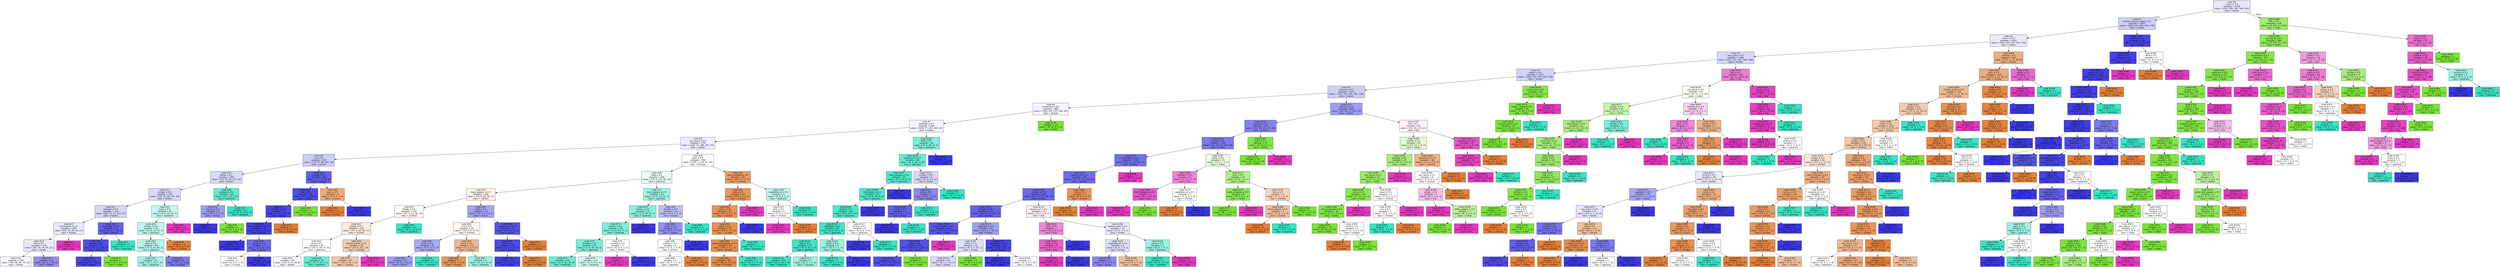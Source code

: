 digraph Tree {
node [shape=box, style="filled", color="black", fontname="helvetica"] ;
edge [fontname="helvetica"] ;
0 [label=<node &#35;0<br/>cumin &le; 0.5<br/>samples = 2298<br/>value = [412, 568, 290, 769, 259]<br/>class = korean>, fillcolor="#e8e8fc"] ;
1 [label=<node &#35;1<br/>roasted_sesame_seed &le; 0.5<br/>samples = 1859<br/>value = [408, 223, 284, 766, 178]<br/>class = korean>, fillcolor="#cfcef9"] ;
0 -> 1 [labeldistance=2.5, labelangle=45, headlabel="True"] ;
2 [label=<node &#35;2<br/>starch &le; 0.5<br/>samples = 1620<br/>value = [403, 223, 279, 539, 176]<br/>class = korean>, fillcolor="#e9e9fc"] ;
1 -> 2 ;
3 [label=<node &#35;3<br/>lime_juice &le; 0.5<br/>samples = 1406<br/>value = [252, 221, 265, 500, 168]<br/>class = korean>, fillcolor="#d7d6fa"] ;
2 -> 3 ;
4 [label=<node &#35;4<br/>yogurt &le; 0.5<br/>samples = 1317<br/>value = [246, 210, 255, 500, 106]<br/>class = korean>, fillcolor="#d2d1f9"] ;
3 -> 4 ;
5 [label=<node &#35;5<br/>cayenne &le; 0.5<br/>samples = 1271<br/>value = [245, 167, 254, 500, 105]<br/>class = korean>, fillcolor="#d0cff9"] ;
4 -> 5 ;
6 [label=<node &#35;6<br/>cardamom &le; 0.5<br/>samples = 868<br/>value = [199, 109, 237, 269, 54]<br/>class = korean>, fillcolor="#f5f5fe"] ;
5 -> 6 ;
7 [label=<node &#35;7<br/>seaweed &le; 0.5<br/>samples = 836<br/>value = [199, 77, 237, 269, 54]<br/>class = korean>, fillcolor="#f5f4fe"] ;
6 -> 7 ;
8 [label=<node &#35;8<br/>soy_sauce &le; 0.5<br/>samples = 770<br/>value = [199, 77, 188, 252, 54]<br/>class = korean>, fillcolor="#ededfd"] ;
7 -> 8 ;
9 [label=<node &#35;9<br/>nut &le; 0.5<br/>samples = 424<br/>value = [79, 77, 69, 165, 34]<br/>class = korean>, fillcolor="#cecef9"] ;
8 -> 9 ;
10 [label=<node &#35;10<br/>barley &le; 0.5<br/>samples = 388<br/>value = [74, 76, 69, 135, 34]<br/>class = korean>, fillcolor="#dadafa"] ;
9 -> 10 ;
11 [label=<node &#35;11<br/>vinegar &le; 0.5<br/>samples = 372<br/>value = [74, 75, 56, 133, 34]<br/>class = korean>, fillcolor="#d9d8fa"] ;
10 -> 11 ;
12 [label=<node &#35;12<br/>soybean &le; 0.5<br/>samples = 319<br/>value = [65, 71, 33, 123, 27]<br/>class = korean>, fillcolor="#d6d5fa"] ;
11 -> 12 ;
13 [label=<node &#35;13<br/>lemongrass &le; 0.5<br/>samples = 285<br/>value = [65, 70, 28, 95, 27]<br/>class = korean>, fillcolor="#e8e8fc"] ;
12 -> 13 ;
14 [label=<node &#35;14<br/>fish &le; 0.5<br/>samples = 279<br/>value = [65, 70, 28, 95, 21]<br/>class = korean>, fillcolor="#e8e7fc"] ;
13 -> 14 ;
15 [label=<node &#35;15<br/>samples = 248<br/>value = [63, 69, 26, 75, 15]<br/>class = korean>, fillcolor="#f8f8fe"] ;
14 -> 15 ;
16 [label=<node &#35;16<br/>samples = 31<br/>value = [2, 1, 2, 20, 6]<br/>class = korean>, fillcolor="#9290f0"] ;
14 -> 16 ;
17 [label=<node &#35;17<br/>samples = 6<br/>value = [0, 0, 0, 0, 6]<br/>class = thai>, fillcolor="#e539c0"] ;
13 -> 17 ;
18 [label=<node &#35;18<br/>enokidake &le; 0.5<br/>samples = 34<br/>value = [0, 1, 5, 28, 0]<br/>class = korean>, fillcolor="#6462ea"] ;
12 -> 18 ;
19 [label=<node &#35;19<br/>pepper &le; 0.5<br/>samples = 31<br/>value = [0, 1, 2, 28, 0]<br/>class = korean>, fillcolor="#504de8"] ;
18 -> 19 ;
20 [label=<node &#35;20<br/>samples = 30<br/>value = [0, 0, 2, 28, 0]<br/>class = korean>, fillcolor="#4a47e7"] ;
19 -> 20 ;
21 [label=<node &#35;21<br/>samples = 1<br/>value = [0, 1, 0, 0, 0]<br/>class = indian>, fillcolor="#7be539"] ;
19 -> 21 ;
22 [label=<node &#35;22<br/>samples = 3<br/>value = [0, 0, 3, 0, 0]<br/>class = japanese>, fillcolor="#39e5c5"] ;
18 -> 22 ;
23 [label=<node &#35;23<br/>bean &le; 0.5<br/>samples = 53<br/>value = [9, 4, 23, 10, 7]<br/>class = japanese>, fillcolor="#c3f7ed"] ;
11 -> 23 ;
24 [label=<node &#35;24<br/>chicken &le; 0.5<br/>samples = 49<br/>value = [9, 4, 23, 10, 3]<br/>class = japanese>, fillcolor="#bdf6ec"] ;
23 -> 24 ;
25 [label=<node &#35;25<br/>pear &le; 0.5<br/>samples = 45<br/>value = [5, 4, 23, 10, 3]<br/>class = japanese>, fillcolor="#b5f5e9"] ;
24 -> 25 ;
26 [label=<node &#35;26<br/>samples = 41<br/>value = [5, 3, 23, 7, 3]<br/>class = japanese>, fillcolor="#a2f3e4"] ;
25 -> 26 ;
27 [label=<node &#35;27<br/>samples = 4<br/>value = [0, 1, 0, 3, 0]<br/>class = korean>, fillcolor="#7d7bee"] ;
25 -> 27 ;
28 [label=<node &#35;28<br/>samples = 4<br/>value = [4, 0, 0, 0, 0]<br/>class = chinese>, fillcolor="#e58139"] ;
24 -> 28 ;
29 [label=<node &#35;29<br/>samples = 4<br/>value = [0, 0, 0, 0, 4]<br/>class = thai>, fillcolor="#e539c0"] ;
23 -> 29 ;
30 [label=<node &#35;30<br/>soybean &le; 0.5<br/>samples = 16<br/>value = [0, 1, 13, 2, 0]<br/>class = japanese>, fillcolor="#63ebd1"] ;
10 -> 30 ;
31 [label=<node &#35;31<br/>walnut &le; 0.5<br/>samples = 3<br/>value = [0, 1, 0, 2, 0]<br/>class = korean>, fillcolor="#9e9cf2"] ;
30 -> 31 ;
32 [label=<node &#35;32<br/>samples = 2<br/>value = [0, 0, 0, 2, 0]<br/>class = korean>, fillcolor="#3c39e5"] ;
31 -> 32 ;
33 [label=<node &#35;33<br/>samples = 1<br/>value = [0, 1, 0, 0, 0]<br/>class = indian>, fillcolor="#7be539"] ;
31 -> 33 ;
34 [label=<node &#35;34<br/>samples = 13<br/>value = [0, 0, 13, 0, 0]<br/>class = japanese>, fillcolor="#39e5c5"] ;
30 -> 34 ;
35 [label=<node &#35;35<br/>chicken &le; 0.5<br/>samples = 36<br/>value = [5, 1, 0, 30, 0]<br/>class = korean>, fillcolor="#625fea"] ;
9 -> 35 ;
36 [label=<node &#35;36<br/>rose &le; 0.5<br/>samples = 32<br/>value = [2, 1, 0, 29, 0]<br/>class = korean>, fillcolor="#504de8"] ;
35 -> 36 ;
37 [label=<node &#35;37<br/>shellfish &le; 0.5<br/>samples = 31<br/>value = [2, 0, 0, 29, 0]<br/>class = korean>, fillcolor="#4947e7"] ;
36 -> 37 ;
38 [label=<node &#35;38<br/>cane_molasses &le; 0.5<br/>samples = 30<br/>value = [1, 0, 0, 29, 0]<br/>class = korean>, fillcolor="#4340e6"] ;
37 -> 38 ;
39 [label=<node &#35;39<br/>samples = 25<br/>value = [0, 0, 0, 25, 0]<br/>class = korean>, fillcolor="#3c39e5"] ;
38 -> 39 ;
40 [label=<node &#35;40<br/>ginger &le; 0.5<br/>samples = 5<br/>value = [1, 0, 0, 4, 0]<br/>class = korean>, fillcolor="#6d6aec"] ;
38 -> 40 ;
41 [label=<node &#35;41<br/>samples = 2<br/>value = [1, 0, 0, 1, 0]<br/>class = chinese>, fillcolor="#ffffff"] ;
40 -> 41 ;
42 [label=<node &#35;42<br/>samples = 3<br/>value = [0, 0, 0, 3, 0]<br/>class = korean>, fillcolor="#3c39e5"] ;
40 -> 42 ;
43 [label=<node &#35;43<br/>samples = 1<br/>value = [1, 0, 0, 0, 0]<br/>class = chinese>, fillcolor="#e58139"] ;
37 -> 43 ;
44 [label=<node &#35;44<br/>samples = 1<br/>value = [0, 1, 0, 0, 0]<br/>class = indian>, fillcolor="#7be539"] ;
36 -> 44 ;
45 [label=<node &#35;45<br/>pear &le; 0.5<br/>samples = 4<br/>value = [3, 0, 0, 1, 0]<br/>class = chinese>, fillcolor="#eeab7b"] ;
35 -> 45 ;
46 [label=<node &#35;46<br/>samples = 3<br/>value = [3, 0, 0, 0, 0]<br/>class = chinese>, fillcolor="#e58139"] ;
45 -> 46 ;
47 [label=<node &#35;47<br/>samples = 1<br/>value = [0, 0, 0, 1, 0]<br/>class = korean>, fillcolor="#3c39e5"] ;
45 -> 47 ;
48 [label=<node &#35;48<br/>pork &le; 0.5<br/>samples = 346<br/>value = [120, 0, 119, 87, 20]<br/>class = chinese>, fillcolor="#fffefe"] ;
8 -> 48 ;
49 [label=<node &#35;49<br/>sake &le; 0.5<br/>samples = 290<br/>value = [75, 0, 112, 85, 18]<br/>class = japanese>, fillcolor="#e5fcf7"] ;
48 -> 49 ;
50 [label=<node &#35;50<br/>black_pepper &le; 0.5<br/>samples = 206<br/>value = [72, 0, 58, 59, 17]<br/>class = chinese>, fillcolor="#fdf4ed"] ;
49 -> 50 ;
51 [label=<node &#35;51<br/>barley &le; 0.5<br/>samples = 152<br/>value = [57, 0, 52, 26, 17]<br/>class = chinese>, fillcolor="#fef9f5"] ;
50 -> 51 ;
52 [label=<node &#35;52<br/>ginger &le; 0.5<br/>samples = 142<br/>value = [57, 0, 42, 26, 17]<br/>class = chinese>, fillcolor="#fbece1"] ;
51 -> 52 ;
53 [label=<node &#35;53<br/>wine &le; 0.5<br/>samples = 84<br/>value = [24, 0, 26, 25, 9]<br/>class = japanese>, fillcolor="#fcfffe"] ;
52 -> 53 ;
54 [label=<node &#35;54<br/>samples = 66<br/>value = [22, 0, 12, 24, 8]<br/>class = korean>, fillcolor="#f6f6fe"] ;
53 -> 54 ;
55 [label=<node &#35;55<br/>samples = 18<br/>value = [2, 0, 14, 1, 1]<br/>class = japanese>, fillcolor="#6aecd4"] ;
53 -> 55 ;
56 [label=<node &#35;56<br/>peanut_butter &le; 0.5<br/>samples = 58<br/>value = [33, 0, 16, 1, 8]<br/>class = chinese>, fillcolor="#f4ccaf"] ;
52 -> 56 ;
57 [label=<node &#35;57<br/>samples = 55<br/>value = [33, 0, 16, 1, 5]<br/>class = chinese>, fillcolor="#f4c8a9"] ;
56 -> 57 ;
58 [label=<node &#35;58<br/>samples = 3<br/>value = [0, 0, 0, 0, 3]<br/>class = thai>, fillcolor="#e539c0"] ;
56 -> 58 ;
59 [label=<node &#35;59<br/>samples = 10<br/>value = [0, 0, 10, 0, 0]<br/>class = japanese>, fillcolor="#39e5c5"] ;
51 -> 59 ;
60 [label=<node &#35;60<br/>beef &le; 0.5<br/>samples = 54<br/>value = [15, 0, 6, 33, 0]<br/>class = korean>, fillcolor="#a5a4f3"] ;
50 -> 60 ;
61 [label=<node &#35;61<br/>rice &le; 0.5<br/>samples = 29<br/>value = [12, 0, 6, 11, 0]<br/>class = chinese>, fillcolor="#fef8f4"] ;
60 -> 61 ;
62 [label=<node &#35;62<br/>onion &le; 0.5<br/>samples = 19<br/>value = [5, 0, 3, 11, 0]<br/>class = korean>, fillcolor="#abaaf4"] ;
61 -> 62 ;
63 [label=<node &#35;63<br/>samples = 17<br/>value = [5, 0, 1, 11, 0]<br/>class = korean>, fillcolor="#9d9cf2"] ;
62 -> 63 ;
64 [label=<node &#35;64<br/>samples = 2<br/>value = [0, 0, 2, 0, 0]<br/>class = japanese>, fillcolor="#39e5c5"] ;
62 -> 64 ;
65 [label=<node &#35;65<br/>carrot &le; 0.5<br/>samples = 10<br/>value = [7, 0, 3, 0, 0]<br/>class = chinese>, fillcolor="#f0b78e"] ;
61 -> 65 ;
66 [label=<node &#35;66<br/>samples = 7<br/>value = [6, 0, 1, 0, 0]<br/>class = chinese>, fillcolor="#e9965a"] ;
65 -> 66 ;
67 [label=<node &#35;67<br/>samples = 3<br/>value = [1, 0, 2, 0, 0]<br/>class = japanese>, fillcolor="#9cf2e2"] ;
65 -> 67 ;
68 [label=<node &#35;68<br/>orange_peel &le; 0.5<br/>samples = 25<br/>value = [3, 0, 0, 22, 0]<br/>class = korean>, fillcolor="#5754e9"] ;
60 -> 68 ;
69 [label=<node &#35;69<br/>leek &le; 0.5<br/>samples = 24<br/>value = [2, 0, 0, 22, 0]<br/>class = korean>, fillcolor="#4e4be7"] ;
68 -> 69 ;
70 [label=<node &#35;70<br/>samples = 23<br/>value = [1, 0, 0, 22, 0]<br/>class = korean>, fillcolor="#4542e6"] ;
69 -> 70 ;
71 [label=<node &#35;71<br/>samples = 1<br/>value = [1, 0, 0, 0, 0]<br/>class = chinese>, fillcolor="#e58139"] ;
69 -> 71 ;
72 [label=<node &#35;72<br/>samples = 1<br/>value = [1, 0, 0, 0, 0]<br/>class = chinese>, fillcolor="#e58139"] ;
68 -> 72 ;
73 [label=<node &#35;73<br/>black_pepper &le; 0.5<br/>samples = 84<br/>value = [3, 0, 54, 26, 1]<br/>class = japanese>, fillcolor="#9ff2e3"] ;
49 -> 73 ;
74 [label=<node &#35;74<br/>lemon &le; 0.5<br/>samples = 71<br/>value = [1, 0, 50, 19, 1]<br/>class = japanese>, fillcolor="#89f0dc"] ;
73 -> 74 ;
75 [label=<node &#35;75<br/>peanut &le; 0.5<br/>samples = 69<br/>value = [1, 0, 50, 17, 1]<br/>class = japanese>, fillcolor="#81eeda"] ;
74 -> 75 ;
76 [label=<node &#35;76<br/>shiitake &le; 0.5<br/>samples = 67<br/>value = [1, 0, 50, 16, 0]<br/>class = japanese>, fillcolor="#7beed8"] ;
75 -> 76 ;
77 [label=<node &#35;77<br/>samples = 53<br/>value = [1, 0, 42, 10, 0]<br/>class = japanese>, fillcolor="#6cecd4"] ;
76 -> 77 ;
78 [label=<node &#35;78<br/>samples = 14<br/>value = [0, 0, 8, 6, 0]<br/>class = japanese>, fillcolor="#cef8f0"] ;
76 -> 78 ;
79 [label=<node &#35;79<br/>mustard &le; 0.5<br/>samples = 2<br/>value = [0, 0, 0, 1, 1]<br/>class = korean>, fillcolor="#ffffff"] ;
75 -> 79 ;
80 [label=<node &#35;80<br/>samples = 1<br/>value = [0, 0, 0, 0, 1]<br/>class = thai>, fillcolor="#e539c0"] ;
79 -> 80 ;
81 [label=<node &#35;81<br/>samples = 1<br/>value = [0, 0, 0, 1, 0]<br/>class = korean>, fillcolor="#3c39e5"] ;
79 -> 81 ;
82 [label=<node &#35;82<br/>samples = 2<br/>value = [0, 0, 0, 2, 0]<br/>class = korean>, fillcolor="#3c39e5"] ;
74 -> 82 ;
83 [label=<node &#35;83<br/>shiitake &le; 0.5<br/>samples = 13<br/>value = [2, 0, 4, 7, 0]<br/>class = korean>, fillcolor="#bebdf6"] ;
73 -> 83 ;
84 [label=<node &#35;84<br/>onion &le; 0.5<br/>samples = 11<br/>value = [2, 0, 2, 7, 0]<br/>class = korean>, fillcolor="#9391f1"] ;
83 -> 84 ;
85 [label=<node &#35;85<br/>scallion &le; 0.5<br/>samples = 6<br/>value = [2, 0, 2, 2, 0]<br/>class = chinese>, fillcolor="#ffffff"] ;
84 -> 85 ;
86 [label=<node &#35;86<br/>samples = 4<br/>value = [0, 0, 2, 2, 0]<br/>class = japanese>, fillcolor="#ffffff"] ;
85 -> 86 ;
87 [label=<node &#35;87<br/>samples = 2<br/>value = [2, 0, 0, 0, 0]<br/>class = chinese>, fillcolor="#e58139"] ;
85 -> 87 ;
88 [label=<node &#35;88<br/>samples = 5<br/>value = [0, 0, 0, 5, 0]<br/>class = korean>, fillcolor="#3c39e5"] ;
84 -> 88 ;
89 [label=<node &#35;89<br/>samples = 2<br/>value = [0, 0, 2, 0, 0]<br/>class = japanese>, fillcolor="#39e5c5"] ;
83 -> 89 ;
90 [label=<node &#35;90<br/>cane_molasses &le; 0.5<br/>samples = 56<br/>value = [45, 0, 7, 2, 2]<br/>class = chinese>, fillcolor="#eb9d65"] ;
48 -> 90 ;
91 [label=<node &#35;91<br/>crab &le; 0.5<br/>samples = 52<br/>value = [44, 0, 5, 2, 1]<br/>class = chinese>, fillcolor="#e9965b"] ;
90 -> 91 ;
92 [label=<node &#35;92<br/>raisin &le; 0.5<br/>samples = 51<br/>value = [44, 0, 5, 2, 0]<br/>class = chinese>, fillcolor="#e99457"] ;
91 -> 92 ;
93 [label=<node &#35;93<br/>squid &le; 0.5<br/>samples = 50<br/>value = [44, 0, 5, 1, 0]<br/>class = chinese>, fillcolor="#e89253"] ;
92 -> 93 ;
94 [label=<node &#35;94<br/>green_bell_pepper &le; 0.5<br/>samples = 49<br/>value = [44, 0, 4, 1, 0]<br/>class = chinese>, fillcolor="#e88f4f"] ;
93 -> 94 ;
95 [label=<node &#35;95<br/>samples = 48<br/>value = [44, 0, 3, 1, 0]<br/>class = chinese>, fillcolor="#e78c4b"] ;
94 -> 95 ;
96 [label=<node &#35;96<br/>samples = 1<br/>value = [0, 0, 1, 0, 0]<br/>class = japanese>, fillcolor="#39e5c5"] ;
94 -> 96 ;
97 [label=<node &#35;97<br/>samples = 1<br/>value = [0, 0, 1, 0, 0]<br/>class = japanese>, fillcolor="#39e5c5"] ;
93 -> 97 ;
98 [label=<node &#35;98<br/>samples = 1<br/>value = [0, 0, 0, 1, 0]<br/>class = korean>, fillcolor="#3c39e5"] ;
92 -> 98 ;
99 [label=<node &#35;99<br/>samples = 1<br/>value = [0, 0, 0, 0, 1]<br/>class = thai>, fillcolor="#e539c0"] ;
91 -> 99 ;
100 [label=<node &#35;100<br/>vegetable_oil &le; 0.5<br/>samples = 4<br/>value = [1, 0, 2, 0, 1]<br/>class = japanese>, fillcolor="#bdf6ec"] ;
90 -> 100 ;
101 [label=<node &#35;101<br/>wine &le; 0.5<br/>samples = 2<br/>value = [1, 0, 0, 0, 1]<br/>class = chinese>, fillcolor="#ffffff"] ;
100 -> 101 ;
102 [label=<node &#35;102<br/>samples = 1<br/>value = [0, 0, 0, 0, 1]<br/>class = thai>, fillcolor="#e539c0"] ;
101 -> 102 ;
103 [label=<node &#35;103<br/>samples = 1<br/>value = [1, 0, 0, 0, 0]<br/>class = chinese>, fillcolor="#e58139"] ;
101 -> 103 ;
104 [label=<node &#35;104<br/>samples = 2<br/>value = [0, 0, 2, 0, 0]<br/>class = japanese>, fillcolor="#39e5c5"] ;
100 -> 104 ;
105 [label=<node &#35;105<br/>beef &le; 0.5<br/>samples = 66<br/>value = [0, 0, 49, 17, 0]<br/>class = japanese>, fillcolor="#7eeed9"] ;
7 -> 105 ;
106 [label=<node &#35;106<br/>sesame_oil &le; 0.5<br/>samples = 60<br/>value = [0, 0, 49, 11, 0]<br/>class = japanese>, fillcolor="#65ebd2"] ;
105 -> 106 ;
107 [label=<node &#35;107<br/>black_pepper &le; 0.5<br/>samples = 51<br/>value = [0, 0, 45, 6, 0]<br/>class = japanese>, fillcolor="#53e8cd"] ;
106 -> 107 ;
108 [label=<node &#35;108<br/>black_bean &le; 0.5<br/>samples = 50<br/>value = [0, 0, 45, 5, 0]<br/>class = japanese>, fillcolor="#4fe8cb"] ;
107 -> 108 ;
109 [label=<node &#35;109<br/>wheat &le; 0.5<br/>samples = 49<br/>value = [0, 0, 45, 4, 0]<br/>class = japanese>, fillcolor="#4be7ca"] ;
108 -> 109 ;
110 [label=<node &#35;110<br/>vegetable &le; 0.5<br/>samples = 45<br/>value = [0, 0, 43, 2, 0]<br/>class = japanese>, fillcolor="#42e6c8"] ;
109 -> 110 ;
111 [label=<node &#35;111<br/>kelp &le; 0.5<br/>samples = 42<br/>value = [0, 0, 41, 1, 0]<br/>class = japanese>, fillcolor="#3ee6c6"] ;
110 -> 111 ;
112 [label=<node &#35;112<br/>samples = 39<br/>value = [0, 0, 39, 0, 0]<br/>class = japanese>, fillcolor="#39e5c5"] ;
111 -> 112 ;
113 [label=<node &#35;113<br/>samples = 3<br/>value = [0, 0, 2, 1, 0]<br/>class = japanese>, fillcolor="#9cf2e2"] ;
111 -> 113 ;
114 [label=<node &#35;114<br/>radish &le; 0.5<br/>samples = 3<br/>value = [0, 0, 2, 1, 0]<br/>class = japanese>, fillcolor="#9cf2e2"] ;
110 -> 114 ;
115 [label=<node &#35;115<br/>samples = 2<br/>value = [0, 0, 2, 0, 0]<br/>class = japanese>, fillcolor="#39e5c5"] ;
114 -> 115 ;
116 [label=<node &#35;116<br/>samples = 1<br/>value = [0, 0, 0, 1, 0]<br/>class = korean>, fillcolor="#3c39e5"] ;
114 -> 116 ;
117 [label=<node &#35;117<br/>shrimp &le; 0.5<br/>samples = 4<br/>value = [0, 0, 2, 2, 0]<br/>class = japanese>, fillcolor="#ffffff"] ;
109 -> 117 ;
118 [label=<node &#35;118<br/>samples = 2<br/>value = [0, 0, 0, 2, 0]<br/>class = korean>, fillcolor="#3c39e5"] ;
117 -> 118 ;
119 [label=<node &#35;119<br/>samples = 2<br/>value = [0, 0, 2, 0, 0]<br/>class = japanese>, fillcolor="#39e5c5"] ;
117 -> 119 ;
120 [label=<node &#35;120<br/>samples = 1<br/>value = [0, 0, 0, 1, 0]<br/>class = korean>, fillcolor="#3c39e5"] ;
108 -> 120 ;
121 [label=<node &#35;121<br/>samples = 1<br/>value = [0, 0, 0, 1, 0]<br/>class = korean>, fillcolor="#3c39e5"] ;
107 -> 121 ;
122 [label=<node &#35;122<br/>scallion &le; 0.5<br/>samples = 9<br/>value = [0, 0, 4, 5, 0]<br/>class = korean>, fillcolor="#d8d7fa"] ;
106 -> 122 ;
123 [label=<node &#35;123<br/>wine &le; 0.5<br/>samples = 7<br/>value = [0, 0, 2, 5, 0]<br/>class = korean>, fillcolor="#8a88ef"] ;
122 -> 123 ;
124 [label=<node &#35;124<br/>carrot &le; 0.5<br/>samples = 6<br/>value = [0, 0, 1, 5, 0]<br/>class = korean>, fillcolor="#6361ea"] ;
123 -> 124 ;
125 [label=<node &#35;125<br/>samples = 5<br/>value = [0, 0, 0, 5, 0]<br/>class = korean>, fillcolor="#3c39e5"] ;
124 -> 125 ;
126 [label=<node &#35;126<br/>samples = 1<br/>value = [0, 0, 1, 0, 0]<br/>class = japanese>, fillcolor="#39e5c5"] ;
124 -> 126 ;
127 [label=<node &#35;127<br/>samples = 1<br/>value = [0, 0, 1, 0, 0]<br/>class = japanese>, fillcolor="#39e5c5"] ;
123 -> 127 ;
128 [label=<node &#35;128<br/>samples = 2<br/>value = [0, 0, 2, 0, 0]<br/>class = japanese>, fillcolor="#39e5c5"] ;
122 -> 128 ;
129 [label=<node &#35;129<br/>samples = 6<br/>value = [0, 0, 0, 6, 0]<br/>class = korean>, fillcolor="#3c39e5"] ;
105 -> 129 ;
130 [label=<node &#35;130<br/>samples = 32<br/>value = [0, 32, 0, 0, 0]<br/>class = indian>, fillcolor="#7be539"] ;
6 -> 130 ;
131 [label=<node &#35;131<br/>cilantro &le; 0.5<br/>samples = 403<br/>value = [46, 58, 17, 231, 51]<br/>class = korean>, fillcolor="#9d9cf2"] ;
5 -> 131 ;
132 [label=<node &#35;132<br/>turmeric &le; 0.5<br/>samples = 347<br/>value = [32, 39, 15, 231, 30]<br/>class = korean>, fillcolor="#8584ef"] ;
131 -> 132 ;
133 [label=<node &#35;133<br/>tomato &le; 0.5<br/>samples = 330<br/>value = [32, 23, 15, 231, 29]<br/>class = korean>, fillcolor="#7d7bee"] ;
132 -> 133 ;
134 [label=<node &#35;134<br/>lemongrass &le; 0.5<br/>samples = 309<br/>value = [29, 14, 14, 230, 22]<br/>class = korean>, fillcolor="#7371ec"] ;
133 -> 134 ;
135 [label=<node &#35;135<br/>peanut_oil &le; 0.5<br/>samples = 302<br/>value = [29, 14, 14, 230, 15]<br/>class = korean>, fillcolor="#6f6dec"] ;
134 -> 135 ;
136 [label=<node &#35;136<br/>chicken &le; 0.5<br/>samples = 295<br/>value = [23, 14, 14, 230, 14]<br/>class = korean>, fillcolor="#6b68eb"] ;
135 -> 136 ;
137 [label=<node &#35;137<br/>vinegar &le; 0.5<br/>samples = 276<br/>value = [20, 14, 11, 224, 7]<br/>class = korean>, fillcolor="#6461ea"] ;
136 -> 137 ;
138 [label=<node &#35;138<br/>peanut_butter &le; 0.5<br/>samples = 224<br/>value = [10, 10, 4, 194, 6]<br/>class = korean>, fillcolor="#5755e9"] ;
137 -> 138 ;
139 [label=<node &#35;139<br/>seed &le; 0.5<br/>samples = 221<br/>value = [10, 10, 4, 194, 3]<br/>class = korean>, fillcolor="#5552e8"] ;
138 -> 139 ;
140 [label=<node &#35;140<br/>samples = 218<br/>value = [10, 7, 4, 194, 3]<br/>class = korean>, fillcolor="#5250e8"] ;
139 -> 140 ;
141 [label=<node &#35;141<br/>samples = 3<br/>value = [0, 3, 0, 0, 0]<br/>class = indian>, fillcolor="#7be539"] ;
139 -> 141 ;
142 [label=<node &#35;142<br/>samples = 3<br/>value = [0, 0, 0, 0, 3]<br/>class = thai>, fillcolor="#e539c0"] ;
138 -> 142 ;
143 [label=<node &#35;143<br/>vegetable &le; 0.5<br/>samples = 52<br/>value = [10, 4, 7, 30, 1]<br/>class = korean>, fillcolor="#a2a1f3"] ;
137 -> 143 ;
144 [label=<node &#35;144<br/>raisin &le; 0.5<br/>samples = 34<br/>value = [9, 4, 7, 13, 1]<br/>class = korean>, fillcolor="#e0dffb"] ;
143 -> 144 ;
145 [label=<node &#35;145<br/>samples = 31<br/>value = [9, 1, 7, 13, 1]<br/>class = korean>, fillcolor="#dcdbfa"] ;
144 -> 145 ;
146 [label=<node &#35;146<br/>samples = 3<br/>value = [0, 3, 0, 0, 0]<br/>class = indian>, fillcolor="#7be539"] ;
144 -> 146 ;
147 [label=<node &#35;147<br/>mushroom &le; 0.5<br/>samples = 18<br/>value = [1, 0, 0, 17, 0]<br/>class = korean>, fillcolor="#4745e7"] ;
143 -> 147 ;
148 [label=<node &#35;148<br/>samples = 16<br/>value = [0, 0, 0, 16, 0]<br/>class = korean>, fillcolor="#3c39e5"] ;
147 -> 148 ;
149 [label=<node &#35;149<br/>samples = 2<br/>value = [1, 0, 0, 1, 0]<br/>class = chinese>, fillcolor="#ffffff"] ;
147 -> 149 ;
150 [label=<node &#35;150<br/>sesame_oil &le; 0.5<br/>samples = 19<br/>value = [3, 0, 3, 6, 7]<br/>class = thai>, fillcolor="#fdf0fa"] ;
136 -> 150 ;
151 [label=<node &#35;151<br/>sake &le; 0.5<br/>samples = 7<br/>value = [0, 0, 0, 2, 5]<br/>class = thai>, fillcolor="#ef88d9"] ;
150 -> 151 ;
152 [label=<node &#35;152<br/>meat &le; 0.5<br/>samples = 6<br/>value = [0, 0, 0, 1, 5]<br/>class = thai>, fillcolor="#ea61cd"] ;
151 -> 152 ;
153 [label=<node &#35;153<br/>samples = 5<br/>value = [0, 0, 0, 0, 5]<br/>class = thai>, fillcolor="#e539c0"] ;
152 -> 153 ;
154 [label=<node &#35;154<br/>samples = 1<br/>value = [0, 0, 0, 1, 0]<br/>class = korean>, fillcolor="#3c39e5"] ;
152 -> 154 ;
155 [label=<node &#35;155<br/>samples = 1<br/>value = [0, 0, 0, 1, 0]<br/>class = korean>, fillcolor="#3c39e5"] ;
151 -> 155 ;
156 [label=<node &#35;156<br/>sesame_seed &le; 0.5<br/>samples = 12<br/>value = [3, 0, 3, 4, 2]<br/>class = korean>, fillcolor="#e9e9fc"] ;
150 -> 156 ;
157 [label=<node &#35;157<br/>vegetable_oil &le; 0.5<br/>samples = 9<br/>value = [3, 0, 1, 4, 1]<br/>class = korean>, fillcolor="#dedefb"] ;
156 -> 157 ;
158 [label=<node &#35;158<br/>samples = 6<br/>value = [1, 0, 0, 4, 1]<br/>class = korean>, fillcolor="#8a88ef"] ;
157 -> 158 ;
159 [label=<node &#35;159<br/>samples = 3<br/>value = [2, 0, 1, 0, 0]<br/>class = chinese>, fillcolor="#f2c09c"] ;
157 -> 159 ;
160 [label=<node &#35;160<br/>carrot &le; 0.5<br/>samples = 3<br/>value = [0, 0, 2, 0, 1]<br/>class = japanese>, fillcolor="#9cf2e2"] ;
156 -> 160 ;
161 [label=<node &#35;161<br/>samples = 2<br/>value = [0, 0, 2, 0, 0]<br/>class = japanese>, fillcolor="#39e5c5"] ;
160 -> 161 ;
162 [label=<node &#35;162<br/>samples = 1<br/>value = [0, 0, 0, 0, 1]<br/>class = thai>, fillcolor="#e539c0"] ;
160 -> 162 ;
163 [label=<node &#35;163<br/>milk &le; 0.5<br/>samples = 7<br/>value = [6, 0, 0, 0, 1]<br/>class = chinese>, fillcolor="#e9965a"] ;
135 -> 163 ;
164 [label=<node &#35;164<br/>samples = 6<br/>value = [6, 0, 0, 0, 0]<br/>class = chinese>, fillcolor="#e58139"] ;
163 -> 164 ;
165 [label=<node &#35;165<br/>samples = 1<br/>value = [0, 0, 0, 0, 1]<br/>class = thai>, fillcolor="#e539c0"] ;
163 -> 165 ;
166 [label=<node &#35;166<br/>samples = 7<br/>value = [0, 0, 0, 0, 7]<br/>class = thai>, fillcolor="#e539c0"] ;
134 -> 166 ;
167 [label=<node &#35;167<br/>onion &le; 0.5<br/>samples = 21<br/>value = [3, 9, 1, 1, 7]<br/>class = indian>, fillcolor="#ecfbe3"] ;
133 -> 167 ;
168 [label=<node &#35;168<br/>soybean &le; 0.5<br/>samples = 9<br/>value = [1, 1, 0, 1, 6]<br/>class = thai>, fillcolor="#ef83d8"] ;
167 -> 168 ;
169 [label=<node &#35;169<br/>black_pepper &le; 0.5<br/>samples = 7<br/>value = [0, 1, 0, 0, 6]<br/>class = thai>, fillcolor="#e95acb"] ;
168 -> 169 ;
170 [label=<node &#35;170<br/>samples = 6<br/>value = [0, 0, 0, 0, 6]<br/>class = thai>, fillcolor="#e539c0"] ;
169 -> 170 ;
171 [label=<node &#35;171<br/>samples = 1<br/>value = [0, 1, 0, 0, 0]<br/>class = indian>, fillcolor="#7be539"] ;
169 -> 171 ;
172 [label=<node &#35;172<br/>vegetable_oil &le; 0.5<br/>samples = 2<br/>value = [1, 0, 0, 1, 0]<br/>class = chinese>, fillcolor="#ffffff"] ;
168 -> 172 ;
173 [label=<node &#35;173<br/>samples = 1<br/>value = [1, 0, 0, 0, 0]<br/>class = chinese>, fillcolor="#e58139"] ;
172 -> 173 ;
174 [label=<node &#35;174<br/>samples = 1<br/>value = [0, 0, 0, 1, 0]<br/>class = korean>, fillcolor="#3c39e5"] ;
172 -> 174 ;
175 [label=<node &#35;175<br/>corn &le; 0.5<br/>samples = 12<br/>value = [2, 8, 1, 0, 1]<br/>class = indian>, fillcolor="#b0ef88"] ;
167 -> 175 ;
176 [label=<node &#35;176<br/>cane_molasses &le; 0.5<br/>samples = 8<br/>value = [0, 7, 0, 0, 1]<br/>class = indian>, fillcolor="#8ee955"] ;
175 -> 176 ;
177 [label=<node &#35;177<br/>samples = 7<br/>value = [0, 7, 0, 0, 0]<br/>class = indian>, fillcolor="#7be539"] ;
176 -> 177 ;
178 [label=<node &#35;178<br/>samples = 1<br/>value = [0, 0, 0, 0, 1]<br/>class = thai>, fillcolor="#e539c0"] ;
176 -> 178 ;
179 [label=<node &#35;179<br/>lime &le; 0.5<br/>samples = 4<br/>value = [2, 1, 1, 0, 0]<br/>class = chinese>, fillcolor="#f6d5bd"] ;
175 -> 179 ;
180 [label=<node &#35;180<br/>black_pepper &le; 0.5<br/>samples = 3<br/>value = [2, 0, 1, 0, 0]<br/>class = chinese>, fillcolor="#f2c09c"] ;
179 -> 180 ;
181 [label=<node &#35;181<br/>samples = 2<br/>value = [2, 0, 0, 0, 0]<br/>class = chinese>, fillcolor="#e58139"] ;
180 -> 181 ;
182 [label=<node &#35;182<br/>samples = 1<br/>value = [0, 0, 1, 0, 0]<br/>class = japanese>, fillcolor="#39e5c5"] ;
180 -> 182 ;
183 [label=<node &#35;183<br/>samples = 1<br/>value = [0, 1, 0, 0, 0]<br/>class = indian>, fillcolor="#7be539"] ;
179 -> 183 ;
184 [label=<node &#35;184<br/>basil &le; 0.5<br/>samples = 17<br/>value = [0, 16, 0, 0, 1]<br/>class = indian>, fillcolor="#83e745"] ;
132 -> 184 ;
185 [label=<node &#35;185<br/>samples = 16<br/>value = [0, 16, 0, 0, 0]<br/>class = indian>, fillcolor="#7be539"] ;
184 -> 185 ;
186 [label=<node &#35;186<br/>samples = 1<br/>value = [0, 0, 0, 0, 1]<br/>class = thai>, fillcolor="#e539c0"] ;
184 -> 186 ;
187 [label=<node &#35;187<br/>fish &le; 0.5<br/>samples = 56<br/>value = [14, 19, 2, 0, 21]<br/>class = thai>, fillcolor="#fef4fc"] ;
131 -> 187 ;
188 [label=<node &#35;188<br/>scallion &le; 0.5<br/>samples = 40<br/>value = [13, 19, 1, 0, 7]<br/>class = indian>, fillcolor="#e2f9d3"] ;
187 -> 188 ;
189 [label=<node &#35;189<br/>galanga &le; 0.5<br/>samples = 24<br/>value = [2, 17, 1, 0, 4]<br/>class = indian>, fillcolor="#a9ee7e"] ;
188 -> 189 ;
190 [label=<node &#35;190<br/>soy_sauce &le; 0.5<br/>samples = 22<br/>value = [2, 17, 1, 0, 2]<br/>class = indian>, fillcolor="#9cec6a"] ;
189 -> 190 ;
191 [label=<node &#35;191<br/>wine &le; 0.5<br/>samples = 19<br/>value = [1, 17, 0, 0, 1]<br/>class = indian>, fillcolor="#8ae84f"] ;
190 -> 191 ;
192 [label=<node &#35;192<br/>cane_molasses &le; 0.5<br/>samples = 18<br/>value = [1, 17, 0, 0, 0]<br/>class = indian>, fillcolor="#83e745"] ;
191 -> 192 ;
193 [label=<node &#35;193<br/>samples = 16<br/>value = [0, 16, 0, 0, 0]<br/>class = indian>, fillcolor="#7be539"] ;
192 -> 193 ;
194 [label=<node &#35;194<br/>carrot &le; 0.5<br/>samples = 2<br/>value = [1, 1, 0, 0, 0]<br/>class = chinese>, fillcolor="#ffffff"] ;
192 -> 194 ;
195 [label=<node &#35;195<br/>samples = 1<br/>value = [1, 0, 0, 0, 0]<br/>class = chinese>, fillcolor="#e58139"] ;
194 -> 195 ;
196 [label=<node &#35;196<br/>samples = 1<br/>value = [0, 1, 0, 0, 0]<br/>class = indian>, fillcolor="#7be539"] ;
194 -> 196 ;
197 [label=<node &#35;197<br/>samples = 1<br/>value = [0, 0, 0, 0, 1]<br/>class = thai>, fillcolor="#e539c0"] ;
191 -> 197 ;
198 [label=<node &#35;198<br/>cream &le; 0.5<br/>samples = 3<br/>value = [1, 0, 1, 0, 1]<br/>class = chinese>, fillcolor="#ffffff"] ;
190 -> 198 ;
199 [label=<node &#35;199<br/>rice &le; 0.5<br/>samples = 2<br/>value = [1, 0, 1, 0, 0]<br/>class = chinese>, fillcolor="#ffffff"] ;
198 -> 199 ;
200 [label=<node &#35;200<br/>samples = 1<br/>value = [0, 0, 1, 0, 0]<br/>class = japanese>, fillcolor="#39e5c5"] ;
199 -> 200 ;
201 [label=<node &#35;201<br/>samples = 1<br/>value = [1, 0, 0, 0, 0]<br/>class = chinese>, fillcolor="#e58139"] ;
199 -> 201 ;
202 [label=<node &#35;202<br/>samples = 1<br/>value = [0, 0, 0, 0, 1]<br/>class = thai>, fillcolor="#e539c0"] ;
198 -> 202 ;
203 [label=<node &#35;203<br/>samples = 2<br/>value = [0, 0, 0, 0, 2]<br/>class = thai>, fillcolor="#e539c0"] ;
189 -> 203 ;
204 [label=<node &#35;204<br/>sesame_oil &le; 0.5<br/>samples = 16<br/>value = [11, 2, 0, 0, 3]<br/>class = chinese>, fillcolor="#efb185"] ;
188 -> 204 ;
205 [label=<node &#35;205<br/>soy_sauce &le; 0.5<br/>samples = 8<br/>value = [3, 2, 0, 0, 3]<br/>class = chinese>, fillcolor="#ffffff"] ;
204 -> 205 ;
206 [label=<node &#35;206<br/>ginger &le; 0.5<br/>samples = 5<br/>value = [0, 2, 0, 0, 3]<br/>class = thai>, fillcolor="#f6bdea"] ;
205 -> 206 ;
207 [label=<node &#35;207<br/>samples = 2<br/>value = [0, 0, 0, 0, 2]<br/>class = thai>, fillcolor="#e539c0"] ;
206 -> 207 ;
208 [label=<node &#35;208<br/>black_pepper &le; 0.5<br/>samples = 3<br/>value = [0, 2, 0, 0, 1]<br/>class = indian>, fillcolor="#bdf29c"] ;
206 -> 208 ;
209 [label=<node &#35;209<br/>samples = 2<br/>value = [0, 2, 0, 0, 0]<br/>class = indian>, fillcolor="#7be539"] ;
208 -> 209 ;
210 [label=<node &#35;210<br/>samples = 1<br/>value = [0, 0, 0, 0, 1]<br/>class = thai>, fillcolor="#e539c0"] ;
208 -> 210 ;
211 [label=<node &#35;211<br/>samples = 3<br/>value = [3, 0, 0, 0, 0]<br/>class = chinese>, fillcolor="#e58139"] ;
205 -> 211 ;
212 [label=<node &#35;212<br/>samples = 8<br/>value = [8, 0, 0, 0, 0]<br/>class = chinese>, fillcolor="#e58139"] ;
204 -> 212 ;
213 [label=<node &#35;213<br/>sesame_oil &le; 0.5<br/>samples = 16<br/>value = [1, 0, 1, 0, 14]<br/>class = thai>, fillcolor="#e853c8"] ;
187 -> 213 ;
214 [label=<node &#35;214<br/>mandarin_peel &le; 0.5<br/>samples = 15<br/>value = [0, 0, 1, 0, 14]<br/>class = thai>, fillcolor="#e747c4"] ;
213 -> 214 ;
215 [label=<node &#35;215<br/>samples = 14<br/>value = [0, 0, 0, 0, 14]<br/>class = thai>, fillcolor="#e539c0"] ;
214 -> 215 ;
216 [label=<node &#35;216<br/>samples = 1<br/>value = [0, 0, 1, 0, 0]<br/>class = japanese>, fillcolor="#39e5c5"] ;
214 -> 216 ;
217 [label=<node &#35;217<br/>samples = 1<br/>value = [1, 0, 0, 0, 0]<br/>class = chinese>, fillcolor="#e58139"] ;
213 -> 217 ;
218 [label=<node &#35;218<br/>white_wine &le; 0.5<br/>samples = 46<br/>value = [1, 43, 1, 0, 1]<br/>class = indian>, fillcolor="#84e746"] ;
4 -> 218 ;
219 [label=<node &#35;219<br/>cream_cheese &le; 0.5<br/>samples = 45<br/>value = [1, 43, 1, 0, 0]<br/>class = indian>, fillcolor="#81e642"] ;
218 -> 219 ;
220 [label=<node &#35;220<br/>sesame_seed &le; 0.5<br/>samples = 44<br/>value = [1, 43, 0, 0, 0]<br/>class = indian>, fillcolor="#7ee63e"] ;
219 -> 220 ;
221 [label=<node &#35;221<br/>samples = 43<br/>value = [0, 43, 0, 0, 0]<br/>class = indian>, fillcolor="#7be539"] ;
220 -> 221 ;
222 [label=<node &#35;222<br/>samples = 1<br/>value = [1, 0, 0, 0, 0]<br/>class = chinese>, fillcolor="#e58139"] ;
220 -> 222 ;
223 [label=<node &#35;223<br/>samples = 1<br/>value = [0, 0, 1, 0, 0]<br/>class = japanese>, fillcolor="#39e5c5"] ;
219 -> 223 ;
224 [label=<node &#35;224<br/>samples = 1<br/>value = [0, 0, 0, 0, 1]<br/>class = thai>, fillcolor="#e539c0"] ;
218 -> 224 ;
225 [label=<node &#35;225<br/>fish &le; 0.5<br/>samples = 89<br/>value = [6, 11, 10, 0, 62]<br/>class = thai>, fillcolor="#ee7ed6"] ;
3 -> 225 ;
226 [label=<node &#35;226<br/>soy_sauce &le; 0.5<br/>samples = 34<br/>value = [6, 11, 7, 0, 10]<br/>class = indian>, fillcolor="#fafef7"] ;
225 -> 226 ;
227 [label=<node &#35;227<br/>vinegar &le; 0.5<br/>samples = 20<br/>value = [1, 11, 5, 0, 3]<br/>class = indian>, fillcolor="#caf5b0"] ;
226 -> 227 ;
228 [label=<node &#35;228<br/>lemongrass &le; 0.5<br/>samples = 16<br/>value = [1, 11, 2, 0, 2]<br/>class = indian>, fillcolor="#aaee80"] ;
227 -> 228 ;
229 [label=<node &#35;229<br/>cucumber &le; 0.5<br/>samples = 15<br/>value = [1, 11, 2, 0, 1]<br/>class = indian>, fillcolor="#a4ed76"] ;
228 -> 229 ;
230 [label=<node &#35;230<br/>shallot &le; 0.5<br/>samples = 14<br/>value = [1, 11, 2, 0, 0]<br/>class = indian>, fillcolor="#9cec6b"] ;
229 -> 230 ;
231 [label=<node &#35;231<br/>crab &le; 0.5<br/>samples = 13<br/>value = [1, 11, 1, 0, 0]<br/>class = indian>, fillcolor="#91e95a"] ;
230 -> 231 ;
232 [label=<node &#35;232<br/>chicken &le; 0.5<br/>samples = 12<br/>value = [1, 11, 0, 0, 0]<br/>class = indian>, fillcolor="#87e74b"] ;
231 -> 232 ;
233 [label=<node &#35;233<br/>samples = 10<br/>value = [0, 10, 0, 0, 0]<br/>class = indian>, fillcolor="#7be539"] ;
232 -> 233 ;
234 [label=<node &#35;234<br/>mint &le; 0.5<br/>samples = 2<br/>value = [1, 1, 0, 0, 0]<br/>class = chinese>, fillcolor="#ffffff"] ;
232 -> 234 ;
235 [label=<node &#35;235<br/>samples = 1<br/>value = [1, 0, 0, 0, 0]<br/>class = chinese>, fillcolor="#e58139"] ;
234 -> 235 ;
236 [label=<node &#35;236<br/>samples = 1<br/>value = [0, 1, 0, 0, 0]<br/>class = indian>, fillcolor="#7be539"] ;
234 -> 236 ;
237 [label=<node &#35;237<br/>samples = 1<br/>value = [0, 0, 1, 0, 0]<br/>class = japanese>, fillcolor="#39e5c5"] ;
231 -> 237 ;
238 [label=<node &#35;238<br/>samples = 1<br/>value = [0, 0, 1, 0, 0]<br/>class = japanese>, fillcolor="#39e5c5"] ;
230 -> 238 ;
239 [label=<node &#35;239<br/>samples = 1<br/>value = [0, 0, 0, 0, 1]<br/>class = thai>, fillcolor="#e539c0"] ;
229 -> 239 ;
240 [label=<node &#35;240<br/>samples = 1<br/>value = [0, 0, 0, 0, 1]<br/>class = thai>, fillcolor="#e539c0"] ;
228 -> 240 ;
241 [label=<node &#35;241<br/>tomato &le; 0.5<br/>samples = 4<br/>value = [0, 0, 3, 0, 1]<br/>class = japanese>, fillcolor="#7beed8"] ;
227 -> 241 ;
242 [label=<node &#35;242<br/>samples = 3<br/>value = [0, 0, 3, 0, 0]<br/>class = japanese>, fillcolor="#39e5c5"] ;
241 -> 242 ;
243 [label=<node &#35;243<br/>samples = 1<br/>value = [0, 0, 0, 0, 1]<br/>class = thai>, fillcolor="#e539c0"] ;
241 -> 243 ;
244 [label=<node &#35;244<br/>sesame_oil &le; 0.5<br/>samples = 14<br/>value = [5, 0, 2, 0, 7]<br/>class = thai>, fillcolor="#f9d3f1"] ;
226 -> 244 ;
245 [label=<node &#35;245<br/>garlic &le; 0.5<br/>samples = 7<br/>value = [0, 0, 2, 0, 5]<br/>class = thai>, fillcolor="#ef88d9"] ;
244 -> 245 ;
246 [label=<node &#35;246<br/>samples = 1<br/>value = [0, 0, 1, 0, 0]<br/>class = japanese>, fillcolor="#39e5c5"] ;
245 -> 246 ;
247 [label=<node &#35;247<br/>lime &le; 0.5<br/>samples = 6<br/>value = [0, 0, 1, 0, 5]<br/>class = thai>, fillcolor="#ea61cd"] ;
245 -> 247 ;
248 [label=<node &#35;248<br/>samples = 5<br/>value = [0, 0, 0, 0, 5]<br/>class = thai>, fillcolor="#e539c0"] ;
247 -> 248 ;
249 [label=<node &#35;249<br/>samples = 1<br/>value = [0, 0, 1, 0, 0]<br/>class = japanese>, fillcolor="#39e5c5"] ;
247 -> 249 ;
250 [label=<node &#35;250<br/>shrimp &le; 0.5<br/>samples = 7<br/>value = [5, 0, 0, 0, 2]<br/>class = chinese>, fillcolor="#efb388"] ;
244 -> 250 ;
251 [label=<node &#35;251<br/>onion &le; 0.5<br/>samples = 6<br/>value = [5, 0, 0, 0, 1]<br/>class = chinese>, fillcolor="#ea9a61"] ;
250 -> 251 ;
252 [label=<node &#35;252<br/>samples = 5<br/>value = [5, 0, 0, 0, 0]<br/>class = chinese>, fillcolor="#e58139"] ;
251 -> 252 ;
253 [label=<node &#35;253<br/>samples = 1<br/>value = [0, 0, 0, 0, 1]<br/>class = thai>, fillcolor="#e539c0"] ;
251 -> 253 ;
254 [label=<node &#35;254<br/>samples = 1<br/>value = [0, 0, 0, 0, 1]<br/>class = thai>, fillcolor="#e539c0"] ;
250 -> 254 ;
255 [label=<node &#35;255<br/>bacon &le; 0.5<br/>samples = 55<br/>value = [0, 0, 3, 0, 52]<br/>class = thai>, fillcolor="#e644c4"] ;
225 -> 255 ;
256 [label=<node &#35;256<br/>sake &le; 0.5<br/>samples = 54<br/>value = [0, 0, 2, 0, 52]<br/>class = thai>, fillcolor="#e641c2"] ;
255 -> 256 ;
257 [label=<node &#35;257<br/>orange_juice &le; 0.5<br/>samples = 53<br/>value = [0, 0, 1, 0, 52]<br/>class = thai>, fillcolor="#e63dc1"] ;
256 -> 257 ;
258 [label=<node &#35;258<br/>samples = 51<br/>value = [0, 0, 0, 0, 51]<br/>class = thai>, fillcolor="#e539c0"] ;
257 -> 258 ;
259 [label=<node &#35;259<br/>cilantro &le; 0.5<br/>samples = 2<br/>value = [0, 0, 1, 0, 1]<br/>class = japanese>, fillcolor="#ffffff"] ;
257 -> 259 ;
260 [label=<node &#35;260<br/>samples = 1<br/>value = [0, 0, 1, 0, 0]<br/>class = japanese>, fillcolor="#39e5c5"] ;
259 -> 260 ;
261 [label=<node &#35;261<br/>samples = 1<br/>value = [0, 0, 0, 0, 1]<br/>class = thai>, fillcolor="#e539c0"] ;
259 -> 261 ;
262 [label=<node &#35;262<br/>samples = 1<br/>value = [0, 0, 1, 0, 0]<br/>class = japanese>, fillcolor="#39e5c5"] ;
256 -> 262 ;
263 [label=<node &#35;263<br/>samples = 1<br/>value = [0, 0, 1, 0, 0]<br/>class = japanese>, fillcolor="#39e5c5"] ;
255 -> 263 ;
264 [label=<node &#35;264<br/>coconut &le; 0.5<br/>samples = 214<br/>value = [151, 2, 14, 39, 8]<br/>class = chinese>, fillcolor="#eeae80"] ;
2 -> 264 ;
265 [label=<node &#35;265<br/>pork &le; 0.5<br/>samples = 209<br/>value = [151, 2, 13, 39, 4]<br/>class = chinese>, fillcolor="#eeac7d"] ;
264 -> 265 ;
266 [label=<node &#35;266<br/>chicken_broth &le; 0.5<br/>samples = 156<br/>value = [101, 2, 13, 36, 4]<br/>class = chinese>, fillcolor="#f1bb94"] ;
265 -> 266 ;
267 [label=<node &#35;267<br/>wasabi &le; 0.5<br/>samples = 123<br/>value = [72, 2, 11, 36, 2]<br/>class = chinese>, fillcolor="#f4cbad"] ;
266 -> 267 ;
268 [label=<node &#35;268<br/>cream &le; 0.5<br/>samples = 120<br/>value = [72, 2, 8, 36, 2]<br/>class = chinese>, fillcolor="#f4c9aa"] ;
267 -> 268 ;
269 [label=<node &#35;269<br/>scallion &le; 0.5<br/>samples = 116<br/>value = [72, 0, 6, 36, 2]<br/>class = chinese>, fillcolor="#f3c6a6"] ;
268 -> 269 ;
270 [label=<node &#35;270<br/>vinegar &le; 0.5<br/>samples = 68<br/>value = [35, 0, 4, 27, 2]<br/>class = chinese>, fillcolor="#fae6d8"] ;
269 -> 270 ;
271 [label=<node &#35;271<br/>shrimp &le; 0.5<br/>samples = 48<br/>value = [21, 0, 2, 24, 1]<br/>class = korean>, fillcolor="#e9e9fc"] ;
270 -> 271 ;
272 [label=<node &#35;272<br/>vegetable &le; 0.5<br/>samples = 35<br/>value = [12, 0, 1, 22, 0]<br/>class = korean>, fillcolor="#aaa9f4"] ;
271 -> 272 ;
273 [label=<node &#35;273<br/>soy_sauce &le; 0.5<br/>samples = 27<br/>value = [12, 0, 1, 14, 0]<br/>class = korean>, fillcolor="#e5e5fc"] ;
272 -> 273 ;
274 [label=<node &#35;274<br/>chicken &le; 0.5<br/>samples = 13<br/>value = [3, 0, 0, 10, 0]<br/>class = korean>, fillcolor="#7674ed"] ;
273 -> 274 ;
275 [label=<node &#35;275<br/>lemon &le; 0.5<br/>samples = 12<br/>value = [2, 0, 0, 10, 0]<br/>class = korean>, fillcolor="#6361ea"] ;
274 -> 275 ;
276 [label=<node &#35;276<br/>samples = 11<br/>value = [1, 0, 0, 10, 0]<br/>class = korean>, fillcolor="#504de8"] ;
275 -> 276 ;
277 [label=<node &#35;277<br/>samples = 1<br/>value = [1, 0, 0, 0, 0]<br/>class = chinese>, fillcolor="#e58139"] ;
275 -> 277 ;
278 [label=<node &#35;278<br/>samples = 1<br/>value = [1, 0, 0, 0, 0]<br/>class = chinese>, fillcolor="#e58139"] ;
274 -> 278 ;
279 [label=<node &#35;279<br/>sake &le; 0.5<br/>samples = 14<br/>value = [9, 0, 1, 4, 0]<br/>class = chinese>, fillcolor="#f2c09c"] ;
273 -> 279 ;
280 [label=<node &#35;280<br/>brown_rice &le; 0.5<br/>samples = 10<br/>value = [9, 0, 0, 1, 0]<br/>class = chinese>, fillcolor="#e88f4f"] ;
279 -> 280 ;
281 [label=<node &#35;281<br/>samples = 9<br/>value = [9, 0, 0, 0, 0]<br/>class = chinese>, fillcolor="#e58139"] ;
280 -> 281 ;
282 [label=<node &#35;282<br/>samples = 1<br/>value = [0, 0, 0, 1, 0]<br/>class = korean>, fillcolor="#3c39e5"] ;
280 -> 282 ;
283 [label=<node &#35;283<br/>chicken &le; 0.5<br/>samples = 4<br/>value = [0, 0, 1, 3, 0]<br/>class = korean>, fillcolor="#7d7bee"] ;
279 -> 283 ;
284 [label=<node &#35;284<br/>samples = 2<br/>value = [0, 0, 1, 1, 0]<br/>class = japanese>, fillcolor="#ffffff"] ;
283 -> 284 ;
285 [label=<node &#35;285<br/>samples = 2<br/>value = [0, 0, 0, 2, 0]<br/>class = korean>, fillcolor="#3c39e5"] ;
283 -> 285 ;
286 [label=<node &#35;286<br/>samples = 8<br/>value = [0, 0, 0, 8, 0]<br/>class = korean>, fillcolor="#3c39e5"] ;
272 -> 286 ;
287 [label=<node &#35;287<br/>carrot &le; 0.5<br/>samples = 13<br/>value = [9, 0, 1, 2, 1]<br/>class = chinese>, fillcolor="#eeaf81"] ;
271 -> 287 ;
288 [label=<node &#35;288<br/>sea_algae &le; 0.5<br/>samples = 12<br/>value = [9, 0, 1, 1, 1]<br/>class = chinese>, fillcolor="#eca36f"] ;
287 -> 288 ;
289 [label=<node &#35;289<br/>wheat &le; 0.5<br/>samples = 11<br/>value = [9, 0, 1, 0, 1]<br/>class = chinese>, fillcolor="#ea9a61"] ;
288 -> 289 ;
290 [label=<node &#35;290<br/>palm &le; 0.5<br/>samples = 9<br/>value = [8, 0, 0, 0, 1]<br/>class = chinese>, fillcolor="#e89152"] ;
289 -> 290 ;
291 [label=<node &#35;291<br/>samples = 7<br/>value = [7, 0, 0, 0, 0]<br/>class = chinese>, fillcolor="#e58139"] ;
290 -> 291 ;
292 [label=<node &#35;292<br/>samples = 2<br/>value = [1, 0, 0, 0, 1]<br/>class = chinese>, fillcolor="#ffffff"] ;
290 -> 292 ;
293 [label=<node &#35;293<br/>bacon &le; 0.5<br/>samples = 2<br/>value = [1, 0, 1, 0, 0]<br/>class = chinese>, fillcolor="#ffffff"] ;
289 -> 293 ;
294 [label=<node &#35;294<br/>samples = 1<br/>value = [0, 0, 1, 0, 0]<br/>class = japanese>, fillcolor="#39e5c5"] ;
293 -> 294 ;
295 [label=<node &#35;295<br/>samples = 1<br/>value = [1, 0, 0, 0, 0]<br/>class = chinese>, fillcolor="#e58139"] ;
293 -> 295 ;
296 [label=<node &#35;296<br/>samples = 1<br/>value = [0, 0, 0, 1, 0]<br/>class = korean>, fillcolor="#3c39e5"] ;
288 -> 296 ;
297 [label=<node &#35;297<br/>samples = 1<br/>value = [0, 0, 0, 1, 0]<br/>class = korean>, fillcolor="#3c39e5"] ;
287 -> 297 ;
298 [label=<node &#35;298<br/>cane_molasses &le; 0.5<br/>samples = 20<br/>value = [14, 0, 2, 3, 1]<br/>class = chinese>, fillcolor="#eead7f"] ;
270 -> 298 ;
299 [label=<node &#35;299<br/>barley &le; 0.5<br/>samples = 18<br/>value = [14, 0, 1, 3, 0]<br/>class = chinese>, fillcolor="#eca36e"] ;
298 -> 299 ;
300 [label=<node &#35;300<br/>nut &le; 0.5<br/>samples = 17<br/>value = [14, 0, 0, 3, 0]<br/>class = chinese>, fillcolor="#eb9c63"] ;
299 -> 300 ;
301 [label=<node &#35;301<br/>mustard &le; 0.5<br/>samples = 16<br/>value = [14, 0, 0, 2, 0]<br/>class = chinese>, fillcolor="#e99355"] ;
300 -> 301 ;
302 [label=<node &#35;302<br/>mushroom &le; 0.5<br/>samples = 15<br/>value = [14, 0, 0, 1, 0]<br/>class = chinese>, fillcolor="#e78a47"] ;
301 -> 302 ;
303 [label=<node &#35;303<br/>samples = 12<br/>value = [12, 0, 0, 0, 0]<br/>class = chinese>, fillcolor="#e58139"] ;
302 -> 303 ;
304 [label=<node &#35;304<br/>samples = 3<br/>value = [2, 0, 0, 1, 0]<br/>class = chinese>, fillcolor="#f2c09c"] ;
302 -> 304 ;
305 [label=<node &#35;305<br/>samples = 1<br/>value = [0, 0, 0, 1, 0]<br/>class = korean>, fillcolor="#3c39e5"] ;
301 -> 305 ;
306 [label=<node &#35;306<br/>samples = 1<br/>value = [0, 0, 0, 1, 0]<br/>class = korean>, fillcolor="#3c39e5"] ;
300 -> 306 ;
307 [label=<node &#35;307<br/>samples = 1<br/>value = [0, 0, 1, 0, 0]<br/>class = japanese>, fillcolor="#39e5c5"] ;
299 -> 307 ;
308 [label=<node &#35;308<br/>sesame_oil &le; 0.5<br/>samples = 2<br/>value = [0, 0, 1, 0, 1]<br/>class = japanese>, fillcolor="#ffffff"] ;
298 -> 308 ;
309 [label=<node &#35;309<br/>samples = 1<br/>value = [0, 0, 1, 0, 0]<br/>class = japanese>, fillcolor="#39e5c5"] ;
308 -> 309 ;
310 [label=<node &#35;310<br/>samples = 1<br/>value = [0, 0, 0, 0, 1]<br/>class = thai>, fillcolor="#e539c0"] ;
308 -> 310 ;
311 [label=<node &#35;311<br/>pear &le; 0.5<br/>samples = 48<br/>value = [37, 0, 2, 9, 0]<br/>class = chinese>, fillcolor="#eca571"] ;
269 -> 311 ;
312 [label=<node &#35;312<br/>asparagus &le; 0.5<br/>samples = 46<br/>value = [37, 0, 2, 7, 0]<br/>class = chinese>, fillcolor="#eb9e67"] ;
311 -> 312 ;
313 [label=<node &#35;313<br/>mackerel &le; 0.5<br/>samples = 45<br/>value = [37, 0, 1, 7, 0]<br/>class = chinese>, fillcolor="#ea9c63"] ;
312 -> 313 ;
314 [label=<node &#35;314<br/>pumpkin &le; 0.5<br/>samples = 44<br/>value = [37, 0, 1, 6, 0]<br/>class = chinese>, fillcolor="#ea985d"] ;
313 -> 314 ;
315 [label=<node &#35;315<br/>ginger &le; 0.5<br/>samples = 43<br/>value = [37, 0, 1, 5, 0]<br/>class = chinese>, fillcolor="#e99558"] ;
314 -> 315 ;
316 [label=<node &#35;316<br/>soy_sauce &le; 0.5<br/>samples = 15<br/>value = [10, 0, 1, 4, 0]<br/>class = chinese>, fillcolor="#f1ba93"] ;
315 -> 316 ;
317 [label=<node &#35;317<br/>samples = 2<br/>value = [0, 0, 1, 1, 0]<br/>class = japanese>, fillcolor="#ffffff"] ;
316 -> 317 ;
318 [label=<node &#35;318<br/>samples = 13<br/>value = [10, 0, 0, 3, 0]<br/>class = chinese>, fillcolor="#eda774"] ;
316 -> 318 ;
319 [label=<node &#35;319<br/>vegetable &le; 0.5<br/>samples = 28<br/>value = [27, 0, 0, 1, 0]<br/>class = chinese>, fillcolor="#e68640"] ;
315 -> 319 ;
320 [label=<node &#35;320<br/>samples = 25<br/>value = [25, 0, 0, 0, 0]<br/>class = chinese>, fillcolor="#e58139"] ;
319 -> 320 ;
321 [label=<node &#35;321<br/>samples = 3<br/>value = [2, 0, 0, 1, 0]<br/>class = chinese>, fillcolor="#f2c09c"] ;
319 -> 321 ;
322 [label=<node &#35;322<br/>samples = 1<br/>value = [0, 0, 0, 1, 0]<br/>class = korean>, fillcolor="#3c39e5"] ;
314 -> 322 ;
323 [label=<node &#35;323<br/>samples = 1<br/>value = [0, 0, 0, 1, 0]<br/>class = korean>, fillcolor="#3c39e5"] ;
313 -> 323 ;
324 [label=<node &#35;324<br/>samples = 1<br/>value = [0, 0, 1, 0, 0]<br/>class = japanese>, fillcolor="#39e5c5"] ;
312 -> 324 ;
325 [label=<node &#35;325<br/>samples = 2<br/>value = [0, 0, 0, 2, 0]<br/>class = korean>, fillcolor="#3c39e5"] ;
311 -> 325 ;
326 [label=<node &#35;326<br/>tomato &le; 0.5<br/>samples = 4<br/>value = [0, 2, 2, 0, 0]<br/>class = indian>, fillcolor="#ffffff"] ;
268 -> 326 ;
327 [label=<node &#35;327<br/>samples = 2<br/>value = [0, 0, 2, 0, 0]<br/>class = japanese>, fillcolor="#39e5c5"] ;
326 -> 327 ;
328 [label=<node &#35;328<br/>samples = 2<br/>value = [0, 2, 0, 0, 0]<br/>class = indian>, fillcolor="#7be539"] ;
326 -> 328 ;
329 [label=<node &#35;329<br/>samples = 3<br/>value = [0, 0, 3, 0, 0]<br/>class = japanese>, fillcolor="#39e5c5"] ;
267 -> 329 ;
330 [label=<node &#35;330<br/>olive_oil &le; 0.5<br/>samples = 33<br/>value = [29, 0, 2, 0, 2]<br/>class = chinese>, fillcolor="#e89153"] ;
266 -> 330 ;
331 [label=<node &#35;331<br/>sake &le; 0.5<br/>samples = 31<br/>value = [29, 0, 2, 0, 0]<br/>class = chinese>, fillcolor="#e78a47"] ;
330 -> 331 ;
332 [label=<node &#35;332<br/>celery &le; 0.5<br/>samples = 30<br/>value = [29, 0, 1, 0, 0]<br/>class = chinese>, fillcolor="#e68540"] ;
331 -> 332 ;
333 [label=<node &#35;333<br/>samples = 28<br/>value = [28, 0, 0, 0, 0]<br/>class = chinese>, fillcolor="#e58139"] ;
332 -> 333 ;
334 [label=<node &#35;334<br/>corn &le; 0.5<br/>samples = 2<br/>value = [1, 0, 1, 0, 0]<br/>class = chinese>, fillcolor="#ffffff"] ;
332 -> 334 ;
335 [label=<node &#35;335<br/>samples = 1<br/>value = [0, 0, 1, 0, 0]<br/>class = japanese>, fillcolor="#39e5c5"] ;
334 -> 335 ;
336 [label=<node &#35;336<br/>samples = 1<br/>value = [1, 0, 0, 0, 0]<br/>class = chinese>, fillcolor="#e58139"] ;
334 -> 336 ;
337 [label=<node &#35;337<br/>samples = 1<br/>value = [0, 0, 1, 0, 0]<br/>class = japanese>, fillcolor="#39e5c5"] ;
331 -> 337 ;
338 [label=<node &#35;338<br/>samples = 2<br/>value = [0, 0, 0, 0, 2]<br/>class = thai>, fillcolor="#e539c0"] ;
330 -> 338 ;
339 [label=<node &#35;339<br/>barley &le; 0.5<br/>samples = 53<br/>value = [50, 0, 0, 3, 0]<br/>class = chinese>, fillcolor="#e78945"] ;
265 -> 339 ;
340 [label=<node &#35;340<br/>fish &le; 0.5<br/>samples = 52<br/>value = [50, 0, 0, 2, 0]<br/>class = chinese>, fillcolor="#e68641"] ;
339 -> 340 ;
341 [label=<node &#35;341<br/>lettuce &le; 0.5<br/>samples = 51<br/>value = [50, 0, 0, 1, 0]<br/>class = chinese>, fillcolor="#e6843d"] ;
340 -> 341 ;
342 [label=<node &#35;342<br/>samples = 50<br/>value = [50, 0, 0, 0, 0]<br/>class = chinese>, fillcolor="#e58139"] ;
341 -> 342 ;
343 [label=<node &#35;343<br/>samples = 1<br/>value = [0, 0, 0, 1, 0]<br/>class = korean>, fillcolor="#3c39e5"] ;
341 -> 343 ;
344 [label=<node &#35;344<br/>samples = 1<br/>value = [0, 0, 0, 1, 0]<br/>class = korean>, fillcolor="#3c39e5"] ;
340 -> 344 ;
345 [label=<node &#35;345<br/>samples = 1<br/>value = [0, 0, 0, 1, 0]<br/>class = korean>, fillcolor="#3c39e5"] ;
339 -> 345 ;
346 [label=<node &#35;346<br/>vanilla &le; 0.5<br/>samples = 5<br/>value = [0, 0, 1, 0, 4]<br/>class = thai>, fillcolor="#ec6ad0"] ;
264 -> 346 ;
347 [label=<node &#35;347<br/>samples = 4<br/>value = [0, 0, 0, 0, 4]<br/>class = thai>, fillcolor="#e539c0"] ;
346 -> 347 ;
348 [label=<node &#35;348<br/>samples = 1<br/>value = [0, 0, 1, 0, 0]<br/>class = japanese>, fillcolor="#39e5c5"] ;
346 -> 348 ;
349 [label=<node &#35;349<br/>cilantro &le; 0.5<br/>samples = 239<br/>value = [5, 0, 5, 227, 2]<br/>class = korean>, fillcolor="#4643e6"] ;
1 -> 349 ;
350 [label=<node &#35;350<br/>palm &le; 0.5<br/>samples = 237<br/>value = [4, 0, 5, 227, 1]<br/>class = korean>, fillcolor="#4442e6"] ;
349 -> 350 ;
351 [label=<node &#35;351<br/>peanut_oil &le; 0.5<br/>samples = 236<br/>value = [4, 0, 5, 227, 0]<br/>class = korean>, fillcolor="#4441e6"] ;
350 -> 351 ;
352 [label=<node &#35;352<br/>wasabi &le; 0.5<br/>samples = 235<br/>value = [3, 0, 5, 227, 0]<br/>class = korean>, fillcolor="#4340e6"] ;
351 -> 352 ;
353 [label=<node &#35;353<br/>enokidake &le; 0.5<br/>samples = 234<br/>value = [3, 0, 4, 227, 0]<br/>class = korean>, fillcolor="#423fe6"] ;
352 -> 353 ;
354 [label=<node &#35;354<br/>vinegar &le; 0.5<br/>samples = 227<br/>value = [2, 0, 3, 222, 0]<br/>class = korean>, fillcolor="#403de6"] ;
353 -> 354 ;
355 [label=<node &#35;355<br/>starch &le; 0.5<br/>samples = 180<br/>value = [1, 0, 0, 179, 0]<br/>class = korean>, fillcolor="#3d3ae5"] ;
354 -> 355 ;
356 [label=<node &#35;356<br/>samples = 171<br/>value = [0, 0, 0, 171, 0]<br/>class = korean>, fillcolor="#3c39e5"] ;
355 -> 356 ;
357 [label=<node &#35;357<br/>vegetable_oil &le; 0.5<br/>samples = 9<br/>value = [1, 0, 0, 8, 0]<br/>class = korean>, fillcolor="#5452e8"] ;
355 -> 357 ;
358 [label=<node &#35;358<br/>samples = 8<br/>value = [0, 0, 0, 8, 0]<br/>class = korean>, fillcolor="#3c39e5"] ;
357 -> 358 ;
359 [label=<node &#35;359<br/>samples = 1<br/>value = [1, 0, 0, 0, 0]<br/>class = chinese>, fillcolor="#e58139"] ;
357 -> 359 ;
360 [label=<node &#35;360<br/>beef_broth &le; 0.5<br/>samples = 47<br/>value = [1, 0, 3, 43, 0]<br/>class = korean>, fillcolor="#4e4be7"] ;
354 -> 360 ;
361 [label=<node &#35;361<br/>chinese_cabbage &le; 0.5<br/>samples = 46<br/>value = [0, 0, 3, 43, 0]<br/>class = korean>, fillcolor="#4a47e7"] ;
360 -> 361 ;
362 [label=<node &#35;362<br/>egg &le; 0.5<br/>samples = 44<br/>value = [0, 0, 2, 42, 0]<br/>class = korean>, fillcolor="#4542e6"] ;
361 -> 362 ;
363 [label=<node &#35;363<br/>samples = 32<br/>value = [0, 0, 0, 32, 0]<br/>class = korean>, fillcolor="#3c39e5"] ;
362 -> 363 ;
364 [label=<node &#35;364<br/>sesame_oil &le; 0.5<br/>samples = 12<br/>value = [0, 0, 2, 10, 0]<br/>class = korean>, fillcolor="#6361ea"] ;
362 -> 364 ;
365 [label=<node &#35;365<br/>samples = 6<br/>value = [0, 0, 0, 6, 0]<br/>class = korean>, fillcolor="#3c39e5"] ;
364 -> 365 ;
366 [label=<node &#35;366<br/>wheat &le; 0.5<br/>samples = 6<br/>value = [0, 0, 2, 4, 0]<br/>class = korean>, fillcolor="#9e9cf2"] ;
364 -> 366 ;
367 [label=<node &#35;367<br/>garlic &le; 0.5<br/>samples = 3<br/>value = [0, 0, 2, 1, 0]<br/>class = japanese>, fillcolor="#9cf2e2"] ;
366 -> 367 ;
368 [label=<node &#35;368<br/>samples = 1<br/>value = [0, 0, 1, 0, 0]<br/>class = japanese>, fillcolor="#39e5c5"] ;
367 -> 368 ;
369 [label=<node &#35;369<br/>cucumber &le; 0.5<br/>samples = 2<br/>value = [0, 0, 1, 1, 0]<br/>class = japanese>, fillcolor="#ffffff"] ;
367 -> 369 ;
370 [label=<node &#35;370<br/>samples = 1<br/>value = [0, 0, 0, 1, 0]<br/>class = korean>, fillcolor="#3c39e5"] ;
369 -> 370 ;
371 [label=<node &#35;371<br/>samples = 1<br/>value = [0, 0, 1, 0, 0]<br/>class = japanese>, fillcolor="#39e5c5"] ;
369 -> 371 ;
372 [label=<node &#35;372<br/>samples = 3<br/>value = [0, 0, 0, 3, 0]<br/>class = korean>, fillcolor="#3c39e5"] ;
366 -> 372 ;
373 [label=<node &#35;373<br/>nut &le; 0.5<br/>samples = 2<br/>value = [0, 0, 1, 1, 0]<br/>class = japanese>, fillcolor="#ffffff"] ;
361 -> 373 ;
374 [label=<node &#35;374<br/>samples = 1<br/>value = [0, 0, 0, 1, 0]<br/>class = korean>, fillcolor="#3c39e5"] ;
373 -> 374 ;
375 [label=<node &#35;375<br/>samples = 1<br/>value = [0, 0, 1, 0, 0]<br/>class = japanese>, fillcolor="#39e5c5"] ;
373 -> 375 ;
376 [label=<node &#35;376<br/>samples = 1<br/>value = [1, 0, 0, 0, 0]<br/>class = chinese>, fillcolor="#e58139"] ;
360 -> 376 ;
377 [label=<node &#35;377<br/>nira &le; 0.5<br/>samples = 7<br/>value = [1, 0, 1, 5, 0]<br/>class = korean>, fillcolor="#7d7bee"] ;
353 -> 377 ;
378 [label=<node &#35;378<br/>starch &le; 0.5<br/>samples = 6<br/>value = [1, 0, 0, 5, 0]<br/>class = korean>, fillcolor="#6361ea"] ;
377 -> 378 ;
379 [label=<node &#35;379<br/>samples = 5<br/>value = [0, 0, 0, 5, 0]<br/>class = korean>, fillcolor="#3c39e5"] ;
378 -> 379 ;
380 [label=<node &#35;380<br/>samples = 1<br/>value = [1, 0, 0, 0, 0]<br/>class = chinese>, fillcolor="#e58139"] ;
378 -> 380 ;
381 [label=<node &#35;381<br/>samples = 1<br/>value = [0, 0, 1, 0, 0]<br/>class = japanese>, fillcolor="#39e5c5"] ;
377 -> 381 ;
382 [label=<node &#35;382<br/>samples = 1<br/>value = [0, 0, 1, 0, 0]<br/>class = japanese>, fillcolor="#39e5c5"] ;
352 -> 382 ;
383 [label=<node &#35;383<br/>samples = 1<br/>value = [1, 0, 0, 0, 0]<br/>class = chinese>, fillcolor="#e58139"] ;
351 -> 383 ;
384 [label=<node &#35;384<br/>samples = 1<br/>value = [0, 0, 0, 0, 1]<br/>class = thai>, fillcolor="#e539c0"] ;
350 -> 384 ;
385 [label=<node &#35;385<br/>wine &le; 0.5<br/>samples = 2<br/>value = [1, 0, 0, 0, 1]<br/>class = chinese>, fillcolor="#ffffff"] ;
349 -> 385 ;
386 [label=<node &#35;386<br/>samples = 1<br/>value = [1, 0, 0, 0, 0]<br/>class = chinese>, fillcolor="#e58139"] ;
385 -> 386 ;
387 [label=<node &#35;387<br/>samples = 1<br/>value = [0, 0, 0, 0, 1]<br/>class = thai>, fillcolor="#e539c0"] ;
385 -> 387 ;
388 [label=<node &#35;388<br/>fish &le; 0.5<br/>samples = 439<br/>value = [4, 345, 6, 3, 81]<br/>class = indian>, fillcolor="#9eec6d"] ;
0 -> 388 [labeldistance=2.5, labelangle=-45, headlabel="False"] ;
389 [label=<node &#35;389<br/>soy_sauce &le; 0.5<br/>samples = 386<br/>value = [4, 337, 3, 1, 41]<br/>class = indian>, fillcolor="#8ee955"] ;
388 -> 389 ;
390 [label=<node &#35;390<br/>lemongrass &le; 0.5<br/>samples = 357<br/>value = [1, 330, 2, 1, 23]<br/>class = indian>, fillcolor="#86e749"] ;
389 -> 390 ;
391 [label=<node &#35;391<br/>marjoram &le; 0.5<br/>samples = 352<br/>value = [1, 329, 2, 1, 19]<br/>class = indian>, fillcolor="#84e747"] ;
390 -> 391 ;
392 [label=<node &#35;392<br/>mussel &le; 0.5<br/>samples = 350<br/>value = [1, 329, 2, 1, 17]<br/>class = indian>, fillcolor="#83e745"] ;
391 -> 392 ;
393 [label=<node &#35;393<br/>basil &le; 0.5<br/>samples = 348<br/>value = [1, 329, 2, 1, 15]<br/>class = indian>, fillcolor="#83e644"] ;
392 -> 393 ;
394 [label=<node &#35;394<br/>smoked_salmon &le; 0.5<br/>samples = 343<br/>value = [1, 327, 2, 1, 12]<br/>class = indian>, fillcolor="#81e643"] ;
393 -> 394 ;
395 [label=<node &#35;395<br/>mackerel &le; 0.5<br/>samples = 342<br/>value = [1, 327, 1, 1, 12]<br/>class = indian>, fillcolor="#81e642"] ;
394 -> 395 ;
396 [label=<node &#35;396<br/>shallot &le; 0.5<br/>samples = 341<br/>value = [1, 327, 0, 1, 12]<br/>class = indian>, fillcolor="#81e641"] ;
395 -> 396 ;
397 [label=<node &#35;397<br/>star_anise &le; 0.5<br/>samples = 330<br/>value = [0, 320, 0, 1, 9]<br/>class = indian>, fillcolor="#7fe63f"] ;
396 -> 397 ;
398 [label=<node &#35;398<br/>peanut_butter &le; 0.5<br/>samples = 329<br/>value = [0, 320, 0, 1, 8]<br/>class = indian>, fillcolor="#7fe63f"] ;
397 -> 398 ;
399 [label=<node &#35;399<br/>asparagus &le; 0.5<br/>samples = 325<br/>value = [0, 318, 0, 1, 6]<br/>class = indian>, fillcolor="#7ee63d"] ;
398 -> 399 ;
400 [label=<node &#35;400<br/>squash &le; 0.5<br/>samples = 323<br/>value = [0, 317, 0, 1, 5]<br/>class = indian>, fillcolor="#7de53d"] ;
399 -> 400 ;
401 [label=<node &#35;401<br/>starch &le; 0.5<br/>samples = 321<br/>value = [0, 316, 0, 1, 4]<br/>class = indian>, fillcolor="#7de53c"] ;
400 -> 401 ;
402 [label=<node &#35;402<br/>samples = 317<br/>value = [0, 313, 0, 1, 3]<br/>class = indian>, fillcolor="#7de53c"] ;
401 -> 402 ;
403 [label=<node &#35;403<br/>samples = 4<br/>value = [0, 3, 0, 0, 1]<br/>class = indian>, fillcolor="#a7ee7b"] ;
401 -> 403 ;
404 [label=<node &#35;404<br/>coriander &le; 0.5<br/>samples = 2<br/>value = [0, 1, 0, 0, 1]<br/>class = indian>, fillcolor="#ffffff"] ;
400 -> 404 ;
405 [label=<node &#35;405<br/>samples = 1<br/>value = [0, 1, 0, 0, 0]<br/>class = indian>, fillcolor="#7be539"] ;
404 -> 405 ;
406 [label=<node &#35;406<br/>samples = 1<br/>value = [0, 0, 0, 0, 1]<br/>class = thai>, fillcolor="#e539c0"] ;
404 -> 406 ;
407 [label=<node &#35;407<br/>bell_pepper &le; 0.5<br/>samples = 2<br/>value = [0, 1, 0, 0, 1]<br/>class = indian>, fillcolor="#ffffff"] ;
399 -> 407 ;
408 [label=<node &#35;408<br/>samples = 1<br/>value = [0, 0, 0, 0, 1]<br/>class = thai>, fillcolor="#e539c0"] ;
407 -> 408 ;
409 [label=<node &#35;409<br/>samples = 1<br/>value = [0, 1, 0, 0, 0]<br/>class = indian>, fillcolor="#7be539"] ;
407 -> 409 ;
410 [label=<node &#35;410<br/>wheat &le; 0.5<br/>samples = 4<br/>value = [0, 2, 0, 0, 2]<br/>class = indian>, fillcolor="#ffffff"] ;
398 -> 410 ;
411 [label=<node &#35;411<br/>samples = 2<br/>value = [0, 2, 0, 0, 0]<br/>class = indian>, fillcolor="#7be539"] ;
410 -> 411 ;
412 [label=<node &#35;412<br/>samples = 2<br/>value = [0, 0, 0, 0, 2]<br/>class = thai>, fillcolor="#e539c0"] ;
410 -> 412 ;
413 [label=<node &#35;413<br/>samples = 1<br/>value = [0, 0, 0, 0, 1]<br/>class = thai>, fillcolor="#e539c0"] ;
397 -> 413 ;
414 [label=<node &#35;414<br/>mint &le; 0.5<br/>samples = 11<br/>value = [1, 7, 0, 0, 3]<br/>class = indian>, fillcolor="#bdf29c"] ;
396 -> 414 ;
415 [label=<node &#35;415<br/>green_bell_pepper &le; 0.5<br/>samples = 9<br/>value = [1, 7, 0, 0, 1]<br/>class = indian>, fillcolor="#9cec6a"] ;
414 -> 415 ;
416 [label=<node &#35;416<br/>apricot &le; 0.5<br/>samples = 8<br/>value = [0, 7, 0, 0, 1]<br/>class = indian>, fillcolor="#8ee955"] ;
415 -> 416 ;
417 [label=<node &#35;417<br/>samples = 6<br/>value = [0, 6, 0, 0, 0]<br/>class = indian>, fillcolor="#7be539"] ;
416 -> 417 ;
418 [label=<node &#35;418<br/>samples = 2<br/>value = [0, 1, 0, 0, 1]<br/>class = indian>, fillcolor="#ffffff"] ;
416 -> 418 ;
419 [label=<node &#35;419<br/>samples = 1<br/>value = [1, 0, 0, 0, 0]<br/>class = chinese>, fillcolor="#e58139"] ;
415 -> 419 ;
420 [label=<node &#35;420<br/>samples = 2<br/>value = [0, 0, 0, 0, 2]<br/>class = thai>, fillcolor="#e539c0"] ;
414 -> 420 ;
421 [label=<node &#35;421<br/>samples = 1<br/>value = [0, 0, 1, 0, 0]<br/>class = japanese>, fillcolor="#39e5c5"] ;
395 -> 421 ;
422 [label=<node &#35;422<br/>samples = 1<br/>value = [0, 0, 1, 0, 0]<br/>class = japanese>, fillcolor="#39e5c5"] ;
394 -> 422 ;
423 [label=<node &#35;423<br/>lentil &le; 0.5<br/>samples = 5<br/>value = [0, 2, 0, 0, 3]<br/>class = thai>, fillcolor="#f6bdea"] ;
393 -> 423 ;
424 [label=<node &#35;424<br/>samples = 3<br/>value = [0, 0, 0, 0, 3]<br/>class = thai>, fillcolor="#e539c0"] ;
423 -> 424 ;
425 [label=<node &#35;425<br/>samples = 2<br/>value = [0, 2, 0, 0, 0]<br/>class = indian>, fillcolor="#7be539"] ;
423 -> 425 ;
426 [label=<node &#35;426<br/>samples = 2<br/>value = [0, 0, 0, 0, 2]<br/>class = thai>, fillcolor="#e539c0"] ;
392 -> 426 ;
427 [label=<node &#35;427<br/>samples = 2<br/>value = [0, 0, 0, 0, 2]<br/>class = thai>, fillcolor="#e539c0"] ;
391 -> 427 ;
428 [label=<node &#35;428<br/>lime_juice &le; 0.5<br/>samples = 5<br/>value = [0, 1, 0, 0, 4]<br/>class = thai>, fillcolor="#ec6ad0"] ;
390 -> 428 ;
429 [label=<node &#35;429<br/>samples = 4<br/>value = [0, 0, 0, 0, 4]<br/>class = thai>, fillcolor="#e539c0"] ;
428 -> 429 ;
430 [label=<node &#35;430<br/>samples = 1<br/>value = [0, 1, 0, 0, 0]<br/>class = indian>, fillcolor="#7be539"] ;
428 -> 430 ;
431 [label=<node &#35;431<br/>potato &le; 0.5<br/>samples = 29<br/>value = [3, 7, 1, 0, 18]<br/>class = thai>, fillcolor="#f29ce0"] ;
389 -> 431 ;
432 [label=<node &#35;432<br/>starch &le; 0.5<br/>samples = 25<br/>value = [2, 4, 1, 0, 18]<br/>class = thai>, fillcolor="#ee7bd5"] ;
431 -> 432 ;
433 [label=<node &#35;433<br/>yogurt &le; 0.5<br/>samples = 21<br/>value = [0, 4, 0, 0, 17]<br/>class = thai>, fillcolor="#eb68cf"] ;
432 -> 433 ;
434 [label=<node &#35;434<br/>cauliflower &le; 0.5<br/>samples = 20<br/>value = [0, 3, 0, 0, 17]<br/>class = thai>, fillcolor="#ea5ccb"] ;
433 -> 434 ;
435 [label=<node &#35;435<br/>scallop &le; 0.5<br/>samples = 19<br/>value = [0, 2, 0, 0, 17]<br/>class = thai>, fillcolor="#e850c7"] ;
434 -> 435 ;
436 [label=<node &#35;436<br/>sweet_potato &le; 0.5<br/>samples = 17<br/>value = [0, 1, 0, 0, 16]<br/>class = thai>, fillcolor="#e745c4"] ;
435 -> 436 ;
437 [label=<node &#35;437<br/>samples = 15<br/>value = [0, 0, 0, 0, 15]<br/>class = thai>, fillcolor="#e539c0"] ;
436 -> 437 ;
438 [label=<node &#35;438<br/>samples = 2<br/>value = [0, 1, 0, 0, 1]<br/>class = indian>, fillcolor="#ffffff"] ;
436 -> 438 ;
439 [label=<node &#35;439<br/>samples = 2<br/>value = [0, 1, 0, 0, 1]<br/>class = indian>, fillcolor="#ffffff"] ;
435 -> 439 ;
440 [label=<node &#35;440<br/>samples = 1<br/>value = [0, 1, 0, 0, 0]<br/>class = indian>, fillcolor="#7be539"] ;
434 -> 440 ;
441 [label=<node &#35;441<br/>samples = 1<br/>value = [0, 1, 0, 0, 0]<br/>class = indian>, fillcolor="#7be539"] ;
433 -> 441 ;
442 [label=<node &#35;442<br/>ginger &le; 0.5<br/>samples = 4<br/>value = [2, 0, 1, 0, 1]<br/>class = chinese>, fillcolor="#f6d5bd"] ;
432 -> 442 ;
443 [label=<node &#35;443<br/>lime_juice &le; 0.5<br/>samples = 2<br/>value = [0, 0, 1, 0, 1]<br/>class = japanese>, fillcolor="#ffffff"] ;
442 -> 443 ;
444 [label=<node &#35;444<br/>samples = 1<br/>value = [0, 0, 1, 0, 0]<br/>class = japanese>, fillcolor="#39e5c5"] ;
443 -> 444 ;
445 [label=<node &#35;445<br/>samples = 1<br/>value = [0, 0, 0, 0, 1]<br/>class = thai>, fillcolor="#e539c0"] ;
443 -> 445 ;
446 [label=<node &#35;446<br/>samples = 2<br/>value = [2, 0, 0, 0, 0]<br/>class = chinese>, fillcolor="#e58139"] ;
442 -> 446 ;
447 [label=<node &#35;447<br/>chicken &le; 0.5<br/>samples = 4<br/>value = [1, 3, 0, 0, 0]<br/>class = indian>, fillcolor="#a7ee7b"] ;
431 -> 447 ;
448 [label=<node &#35;448<br/>samples = 3<br/>value = [0, 3, 0, 0, 0]<br/>class = indian>, fillcolor="#7be539"] ;
447 -> 448 ;
449 [label=<node &#35;449<br/>samples = 1<br/>value = [1, 0, 0, 0, 0]<br/>class = chinese>, fillcolor="#e58139"] ;
447 -> 449 ;
450 [label=<node &#35;450<br/>yogurt &le; 0.5<br/>samples = 53<br/>value = [0, 8, 3, 2, 40]<br/>class = thai>, fillcolor="#ed72d2"] ;
388 -> 450 ;
451 [label=<node &#35;451<br/>soybean &le; 0.5<br/>samples = 48<br/>value = [0, 3, 3, 2, 40]<br/>class = thai>, fillcolor="#ea5ccb"] ;
450 -> 451 ;
452 [label=<node &#35;452<br/>coconut_oil &le; 0.5<br/>samples = 45<br/>value = [0, 3, 1, 1, 40]<br/>class = thai>, fillcolor="#e851c8"] ;
451 -> 452 ;
453 [label=<node &#35;453<br/>beef_broth &le; 0.5<br/>samples = 44<br/>value = [0, 2, 1, 1, 40]<br/>class = thai>, fillcolor="#e74cc6"] ;
452 -> 453 ;
454 [label=<node &#35;454<br/>olive_oil &le; 0.5<br/>samples = 43<br/>value = [0, 1, 1, 1, 40]<br/>class = thai>, fillcolor="#e747c4"] ;
453 -> 454 ;
455 [label=<node &#35;455<br/>coconut &le; 0.5<br/>samples = 42<br/>value = [0, 0, 1, 1, 40]<br/>class = thai>, fillcolor="#e643c3"] ;
454 -> 455 ;
456 [label=<node &#35;456<br/>black_pepper &le; 0.5<br/>samples = 5<br/>value = [0, 0, 1, 1, 3]<br/>class = thai>, fillcolor="#f29ce0"] ;
455 -> 456 ;
457 [label=<node &#35;457<br/>samples = 3<br/>value = [0, 0, 0, 0, 3]<br/>class = thai>, fillcolor="#e539c0"] ;
456 -> 457 ;
458 [label=<node &#35;458<br/>onion &le; 0.5<br/>samples = 2<br/>value = [0, 0, 1, 1, 0]<br/>class = japanese>, fillcolor="#ffffff"] ;
456 -> 458 ;
459 [label=<node &#35;459<br/>samples = 1<br/>value = [0, 0, 1, 0, 0]<br/>class = japanese>, fillcolor="#39e5c5"] ;
458 -> 459 ;
460 [label=<node &#35;460<br/>samples = 1<br/>value = [0, 0, 0, 1, 0]<br/>class = korean>, fillcolor="#3c39e5"] ;
458 -> 460 ;
461 [label=<node &#35;461<br/>samples = 37<br/>value = [0, 0, 0, 0, 37]<br/>class = thai>, fillcolor="#e539c0"] ;
455 -> 461 ;
462 [label=<node &#35;462<br/>samples = 1<br/>value = [0, 1, 0, 0, 0]<br/>class = indian>, fillcolor="#7be539"] ;
454 -> 462 ;
463 [label=<node &#35;463<br/>samples = 1<br/>value = [0, 1, 0, 0, 0]<br/>class = indian>, fillcolor="#7be539"] ;
453 -> 463 ;
464 [label=<node &#35;464<br/>samples = 1<br/>value = [0, 1, 0, 0, 0]<br/>class = indian>, fillcolor="#7be539"] ;
452 -> 464 ;
465 [label=<node &#35;465<br/>coconut &le; 0.5<br/>samples = 3<br/>value = [0, 0, 2, 1, 0]<br/>class = japanese>, fillcolor="#9cf2e2"] ;
451 -> 465 ;
466 [label=<node &#35;466<br/>samples = 1<br/>value = [0, 0, 0, 1, 0]<br/>class = korean>, fillcolor="#3c39e5"] ;
465 -> 466 ;
467 [label=<node &#35;467<br/>samples = 2<br/>value = [0, 0, 2, 0, 0]<br/>class = japanese>, fillcolor="#39e5c5"] ;
465 -> 467 ;
468 [label=<node &#35;468<br/>samples = 5<br/>value = [0, 5, 0, 0, 0]<br/>class = indian>, fillcolor="#7be539"] ;
450 -> 468 ;
}